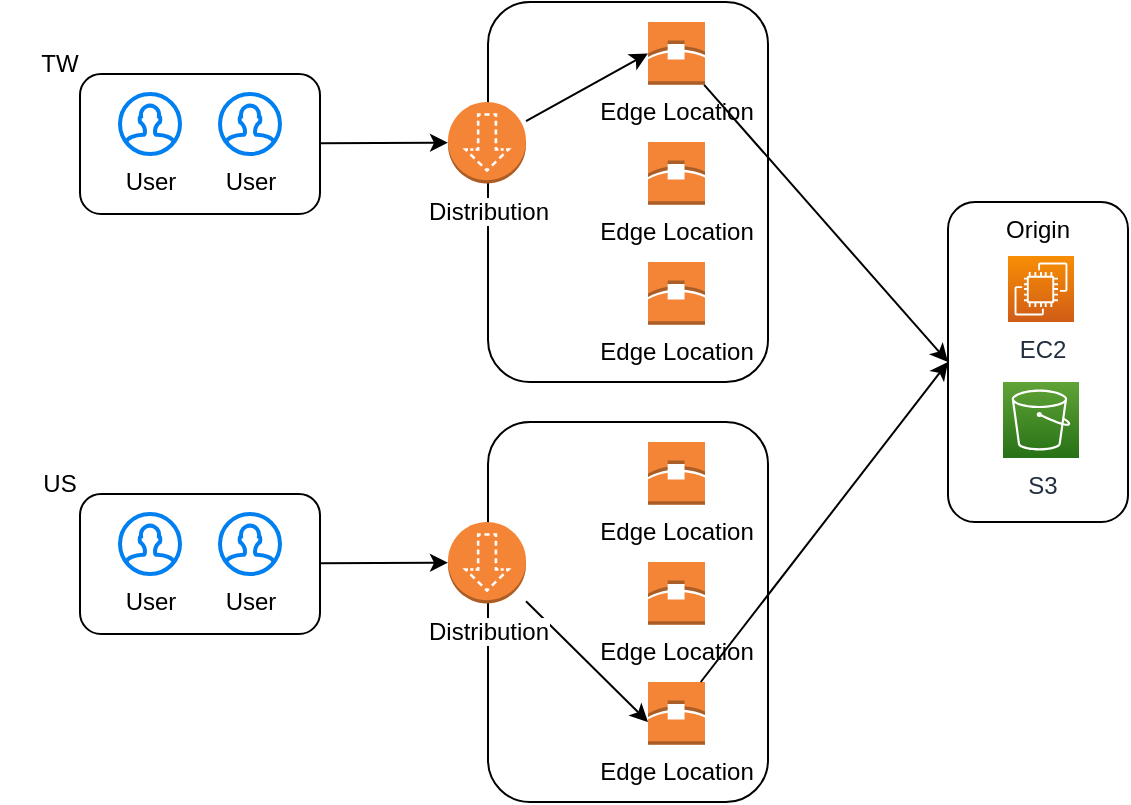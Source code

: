 <mxfile version="20.2.3" type="device"><diagram id="Ht1M8jgEwFfnCIfOTk4-" name="Page-1"><mxGraphModel dx="782" dy="539" grid="1" gridSize="10" guides="1" tooltips="1" connect="1" arrows="1" fold="1" page="1" pageScale="1" pageWidth="1169" pageHeight="827" math="0" shadow="0"><root><mxCell id="0"/><mxCell id="1" parent="0"/><mxCell id="zavodJe4d6280W2gBHCW-16" value="" style="rounded=1;whiteSpace=wrap;html=1;strokeColor=default;fillColor=none;" parent="1" vertex="1"><mxGeometry x="360" y="30" width="140" height="190" as="geometry"/></mxCell><mxCell id="zavodJe4d6280W2gBHCW-25" style="edgeStyle=none;rounded=0;orthogonalLoop=1;jettySize=auto;html=1;entryX=0;entryY=0.5;entryDx=0;entryDy=0;entryPerimeter=0;" parent="1" source="zavodJe4d6280W2gBHCW-3" target="zavodJe4d6280W2gBHCW-10" edge="1"><mxGeometry relative="1" as="geometry"/></mxCell><mxCell id="zavodJe4d6280W2gBHCW-24" style="edgeStyle=none;rounded=0;orthogonalLoop=1;jettySize=auto;html=1;entryX=0;entryY=0.5;entryDx=0;entryDy=0;entryPerimeter=0;" parent="1" source="zavodJe4d6280W2gBHCW-7" target="zavodJe4d6280W2gBHCW-23" edge="1"><mxGeometry relative="1" as="geometry"/></mxCell><mxCell id="zavodJe4d6280W2gBHCW-15" style="rounded=0;orthogonalLoop=1;jettySize=auto;html=1;entryX=0;entryY=0.5;entryDx=0;entryDy=0;entryPerimeter=0;" parent="1" source="zavodJe4d6280W2gBHCW-10" target="zavodJe4d6280W2gBHCW-11" edge="1"><mxGeometry relative="1" as="geometry"/></mxCell><mxCell id="zavodJe4d6280W2gBHCW-14" value="" style="group" parent="1" vertex="1" connectable="0"><mxGeometry x="440" y="40" width="28.5" height="151.42" as="geometry"/></mxCell><mxCell id="zavodJe4d6280W2gBHCW-11" value="Edge Location" style="outlineConnect=0;dashed=0;verticalLabelPosition=bottom;verticalAlign=top;align=center;html=1;shape=mxgraph.aws3.edge_location;fillColor=#F58536;gradientColor=none;strokeColor=default;" parent="zavodJe4d6280W2gBHCW-14" vertex="1"><mxGeometry width="28.5" height="31.42" as="geometry"/></mxCell><mxCell id="zavodJe4d6280W2gBHCW-12" value="Edge Location" style="outlineConnect=0;dashed=0;verticalLabelPosition=bottom;verticalAlign=top;align=center;html=1;shape=mxgraph.aws3.edge_location;fillColor=#F58536;gradientColor=none;strokeColor=default;" parent="zavodJe4d6280W2gBHCW-14" vertex="1"><mxGeometry y="60" width="28.5" height="31.42" as="geometry"/></mxCell><mxCell id="zavodJe4d6280W2gBHCW-13" value="Edge Location" style="outlineConnect=0;dashed=0;verticalLabelPosition=bottom;verticalAlign=top;align=center;html=1;shape=mxgraph.aws3.edge_location;fillColor=#F58536;gradientColor=none;strokeColor=default;" parent="zavodJe4d6280W2gBHCW-14" vertex="1"><mxGeometry y="120" width="28.5" height="31.42" as="geometry"/></mxCell><mxCell id="zavodJe4d6280W2gBHCW-10" value="&lt;span style=&quot;background-color: rgb(255, 255, 255);&quot;&gt;Distribution&lt;/span&gt;" style="outlineConnect=0;dashed=0;verticalLabelPosition=bottom;verticalAlign=top;align=center;html=1;shape=mxgraph.aws3.download_distribution;fillColor=#F58536;gradientColor=none;strokeColor=default;" parent="1" vertex="1"><mxGeometry x="340" y="80" width="39" height="40.69" as="geometry"/></mxCell><mxCell id="zavodJe4d6280W2gBHCW-17" value="" style="rounded=1;whiteSpace=wrap;html=1;strokeColor=default;fillColor=none;" parent="1" vertex="1"><mxGeometry x="360" y="240" width="140" height="190" as="geometry"/></mxCell><mxCell id="zavodJe4d6280W2gBHCW-18" style="rounded=0;orthogonalLoop=1;jettySize=auto;html=1;" parent="1" source="zavodJe4d6280W2gBHCW-23" edge="1"><mxGeometry relative="1" as="geometry"><mxPoint x="440" y="390" as="targetPoint"/></mxGeometry></mxCell><mxCell id="zavodJe4d6280W2gBHCW-19" value="" style="group" parent="1" vertex="1" connectable="0"><mxGeometry x="440" y="250" width="28.5" height="151.42" as="geometry"/></mxCell><mxCell id="zavodJe4d6280W2gBHCW-20" value="Edge Location" style="outlineConnect=0;dashed=0;verticalLabelPosition=bottom;verticalAlign=top;align=center;html=1;shape=mxgraph.aws3.edge_location;fillColor=#F58536;gradientColor=none;strokeColor=default;" parent="zavodJe4d6280W2gBHCW-19" vertex="1"><mxGeometry width="28.5" height="31.42" as="geometry"/></mxCell><mxCell id="zavodJe4d6280W2gBHCW-21" value="Edge Location" style="outlineConnect=0;dashed=0;verticalLabelPosition=bottom;verticalAlign=top;align=center;html=1;shape=mxgraph.aws3.edge_location;fillColor=#F58536;gradientColor=none;strokeColor=default;" parent="zavodJe4d6280W2gBHCW-19" vertex="1"><mxGeometry y="60" width="28.5" height="31.42" as="geometry"/></mxCell><mxCell id="zavodJe4d6280W2gBHCW-22" value="Edge Location" style="outlineConnect=0;dashed=0;verticalLabelPosition=bottom;verticalAlign=top;align=center;html=1;shape=mxgraph.aws3.edge_location;fillColor=#F58536;gradientColor=none;strokeColor=default;" parent="zavodJe4d6280W2gBHCW-19" vertex="1"><mxGeometry y="120" width="28.5" height="31.42" as="geometry"/></mxCell><mxCell id="zavodJe4d6280W2gBHCW-23" value="&lt;span style=&quot;background-color: rgb(255, 255, 255);&quot;&gt;Distribution&lt;/span&gt;" style="outlineConnect=0;dashed=0;verticalLabelPosition=bottom;verticalAlign=top;align=center;html=1;shape=mxgraph.aws3.download_distribution;fillColor=#F58536;gradientColor=none;strokeColor=default;" parent="1" vertex="1"><mxGeometry x="340" y="290" width="39" height="40.69" as="geometry"/></mxCell><mxCell id="zavodJe4d6280W2gBHCW-30" value="" style="group" parent="1" vertex="1" connectable="0"><mxGeometry x="116" y="46" width="160" height="90" as="geometry"/></mxCell><mxCell id="zavodJe4d6280W2gBHCW-1" value="User" style="html=1;verticalLabelPosition=bottom;align=center;labelBackgroundColor=#ffffff;verticalAlign=top;strokeWidth=2;strokeColor=#0080F0;shadow=0;dashed=0;shape=mxgraph.ios7.icons.user;" parent="zavodJe4d6280W2gBHCW-30" vertex="1"><mxGeometry x="60" y="30" width="30" height="30" as="geometry"/></mxCell><mxCell id="zavodJe4d6280W2gBHCW-2" value="User" style="html=1;verticalLabelPosition=bottom;align=center;labelBackgroundColor=#ffffff;verticalAlign=top;strokeWidth=2;strokeColor=#0080F0;shadow=0;dashed=0;shape=mxgraph.ios7.icons.user;" parent="zavodJe4d6280W2gBHCW-30" vertex="1"><mxGeometry x="110" y="30" width="30" height="30" as="geometry"/></mxCell><mxCell id="zavodJe4d6280W2gBHCW-3" value="" style="rounded=1;whiteSpace=wrap;html=1;strokeColor=default;fillColor=none;" parent="zavodJe4d6280W2gBHCW-30" vertex="1"><mxGeometry x="40" y="20" width="120" height="70" as="geometry"/></mxCell><mxCell id="zavodJe4d6280W2gBHCW-4" value="TW" style="text;html=1;strokeColor=none;fillColor=none;align=center;verticalAlign=middle;whiteSpace=wrap;rounded=0;" parent="zavodJe4d6280W2gBHCW-30" vertex="1"><mxGeometry width="60" height="30" as="geometry"/></mxCell><mxCell id="zavodJe4d6280W2gBHCW-31" value="" style="group" parent="1" vertex="1" connectable="0"><mxGeometry x="116" y="256" width="160" height="90" as="geometry"/></mxCell><mxCell id="zavodJe4d6280W2gBHCW-5" value="User" style="html=1;verticalLabelPosition=bottom;align=center;labelBackgroundColor=#ffffff;verticalAlign=top;strokeWidth=2;strokeColor=#0080F0;shadow=0;dashed=0;shape=mxgraph.ios7.icons.user;" parent="zavodJe4d6280W2gBHCW-31" vertex="1"><mxGeometry x="60" y="30" width="30" height="30" as="geometry"/></mxCell><mxCell id="zavodJe4d6280W2gBHCW-6" value="User" style="html=1;verticalLabelPosition=bottom;align=center;labelBackgroundColor=#ffffff;verticalAlign=top;strokeWidth=2;strokeColor=#0080F0;shadow=0;dashed=0;shape=mxgraph.ios7.icons.user;" parent="zavodJe4d6280W2gBHCW-31" vertex="1"><mxGeometry x="110" y="30" width="30" height="30" as="geometry"/></mxCell><mxCell id="zavodJe4d6280W2gBHCW-7" value="" style="rounded=1;whiteSpace=wrap;html=1;strokeColor=default;fillColor=none;" parent="zavodJe4d6280W2gBHCW-31" vertex="1"><mxGeometry x="40" y="20" width="120" height="70" as="geometry"/></mxCell><mxCell id="zavodJe4d6280W2gBHCW-8" value="US" style="text;html=1;strokeColor=none;fillColor=none;align=center;verticalAlign=middle;whiteSpace=wrap;rounded=0;" parent="zavodJe4d6280W2gBHCW-31" vertex="1"><mxGeometry width="60" height="30" as="geometry"/></mxCell><mxCell id="zavodJe4d6280W2gBHCW-34" value="" style="group" parent="1" vertex="1" connectable="0"><mxGeometry x="590" y="130" width="90" height="160" as="geometry"/></mxCell><mxCell id="zavodJe4d6280W2gBHCW-28" value="Origin" style="rounded=1;whiteSpace=wrap;html=1;strokeColor=default;fillColor=none;verticalAlign=top;" parent="zavodJe4d6280W2gBHCW-34" vertex="1"><mxGeometry width="90" height="160" as="geometry"/></mxCell><mxCell id="zavodJe4d6280W2gBHCW-32" value="EC2" style="sketch=0;points=[[0,0,0],[0.25,0,0],[0.5,0,0],[0.75,0,0],[1,0,0],[0,1,0],[0.25,1,0],[0.5,1,0],[0.75,1,0],[1,1,0],[0,0.25,0],[0,0.5,0],[0,0.75,0],[1,0.25,0],[1,0.5,0],[1,0.75,0]];outlineConnect=0;fontColor=#232F3E;gradientColor=#F78E04;gradientDirection=north;fillColor=#D05C17;strokeColor=#ffffff;dashed=0;verticalLabelPosition=bottom;verticalAlign=top;align=center;html=1;fontSize=12;fontStyle=0;aspect=fixed;shape=mxgraph.aws4.resourceIcon;resIcon=mxgraph.aws4.ec2;labelBackgroundColor=#FFFFFF;" parent="zavodJe4d6280W2gBHCW-34" vertex="1"><mxGeometry x="30" y="27" width="33" height="33" as="geometry"/></mxCell><mxCell id="zavodJe4d6280W2gBHCW-33" value="S3" style="sketch=0;points=[[0,0,0],[0.25,0,0],[0.5,0,0],[0.75,0,0],[1,0,0],[0,1,0],[0.25,1,0],[0.5,1,0],[0.75,1,0],[1,1,0],[0,0.25,0],[0,0.5,0],[0,0.75,0],[1,0.25,0],[1,0.5,0],[1,0.75,0]];outlineConnect=0;fontColor=#232F3E;gradientColor=#60A337;gradientDirection=north;fillColor=#277116;strokeColor=#ffffff;dashed=0;verticalLabelPosition=bottom;verticalAlign=top;align=center;html=1;fontSize=12;fontStyle=0;aspect=fixed;shape=mxgraph.aws4.resourceIcon;resIcon=mxgraph.aws4.s3;labelBackgroundColor=#FFFFFF;" parent="zavodJe4d6280W2gBHCW-34" vertex="1"><mxGeometry x="27.5" y="90" width="38" height="38" as="geometry"/></mxCell><mxCell id="zavodJe4d6280W2gBHCW-35" style="edgeStyle=none;rounded=0;orthogonalLoop=1;jettySize=auto;html=1;entryX=0;entryY=0.5;entryDx=0;entryDy=0;" parent="1" source="zavodJe4d6280W2gBHCW-11" target="zavodJe4d6280W2gBHCW-28" edge="1"><mxGeometry relative="1" as="geometry"/></mxCell><mxCell id="zavodJe4d6280W2gBHCW-36" style="edgeStyle=none;rounded=0;orthogonalLoop=1;jettySize=auto;html=1;entryX=0;entryY=0.5;entryDx=0;entryDy=0;" parent="1" source="zavodJe4d6280W2gBHCW-22" target="zavodJe4d6280W2gBHCW-28" edge="1"><mxGeometry relative="1" as="geometry"/></mxCell></root></mxGraphModel></diagram></mxfile>